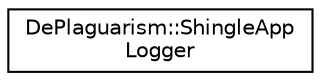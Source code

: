 digraph "Graphical Class Hierarchy"
{
  edge [fontname="Helvetica",fontsize="10",labelfontname="Helvetica",labelfontsize="10"];
  node [fontname="Helvetica",fontsize="10",shape=record];
  rankdir="LR";
  Node1 [label="DePlaguarism::ShingleApp\lLogger",height=0.2,width=0.4,color="black", fillcolor="white", style="filled",URL="$class_de_plaguarism_1_1_shingle_app_logger.html"];
}
